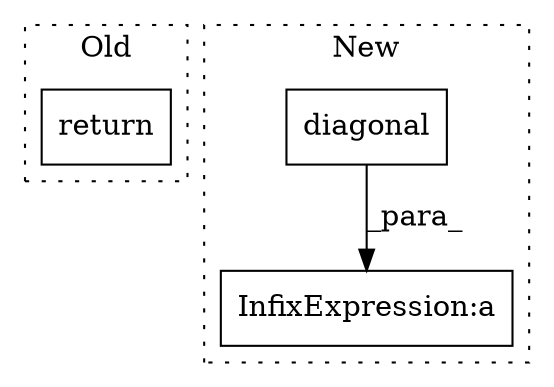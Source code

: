 digraph G {
subgraph cluster0 {
1 [label="return" a="41" s="1399" l="7" shape="box"];
label = "Old";
style="dotted";
}
subgraph cluster1 {
2 [label="diagonal" a="32" s="1823" l="10" shape="box"];
3 [label="InfixExpression:a" a="27" s="1796" l="3" shape="box"];
label = "New";
style="dotted";
}
2 -> 3 [label="_para_"];
}